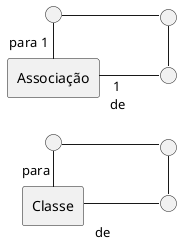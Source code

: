 @startuml mod07ima20 
skinparam linetype ortho
rectangle "Associação" as ass
circle " " as p1
circle " " as p2
circle " " as p3
left to right direction
 
ass "para 1"-left- p1
p1 -down- p2
p2 -right- p3
p3 -up-" 1 \n de" ass

rectangle "Classe" as cl
circle " " as p4
circle " " as p5
circle " " as p6
left to right direction
 
cl "para"-left- p4
p4 -down- p5
p5 -right- p6
p6 -up-" \n de" cl
@enduml